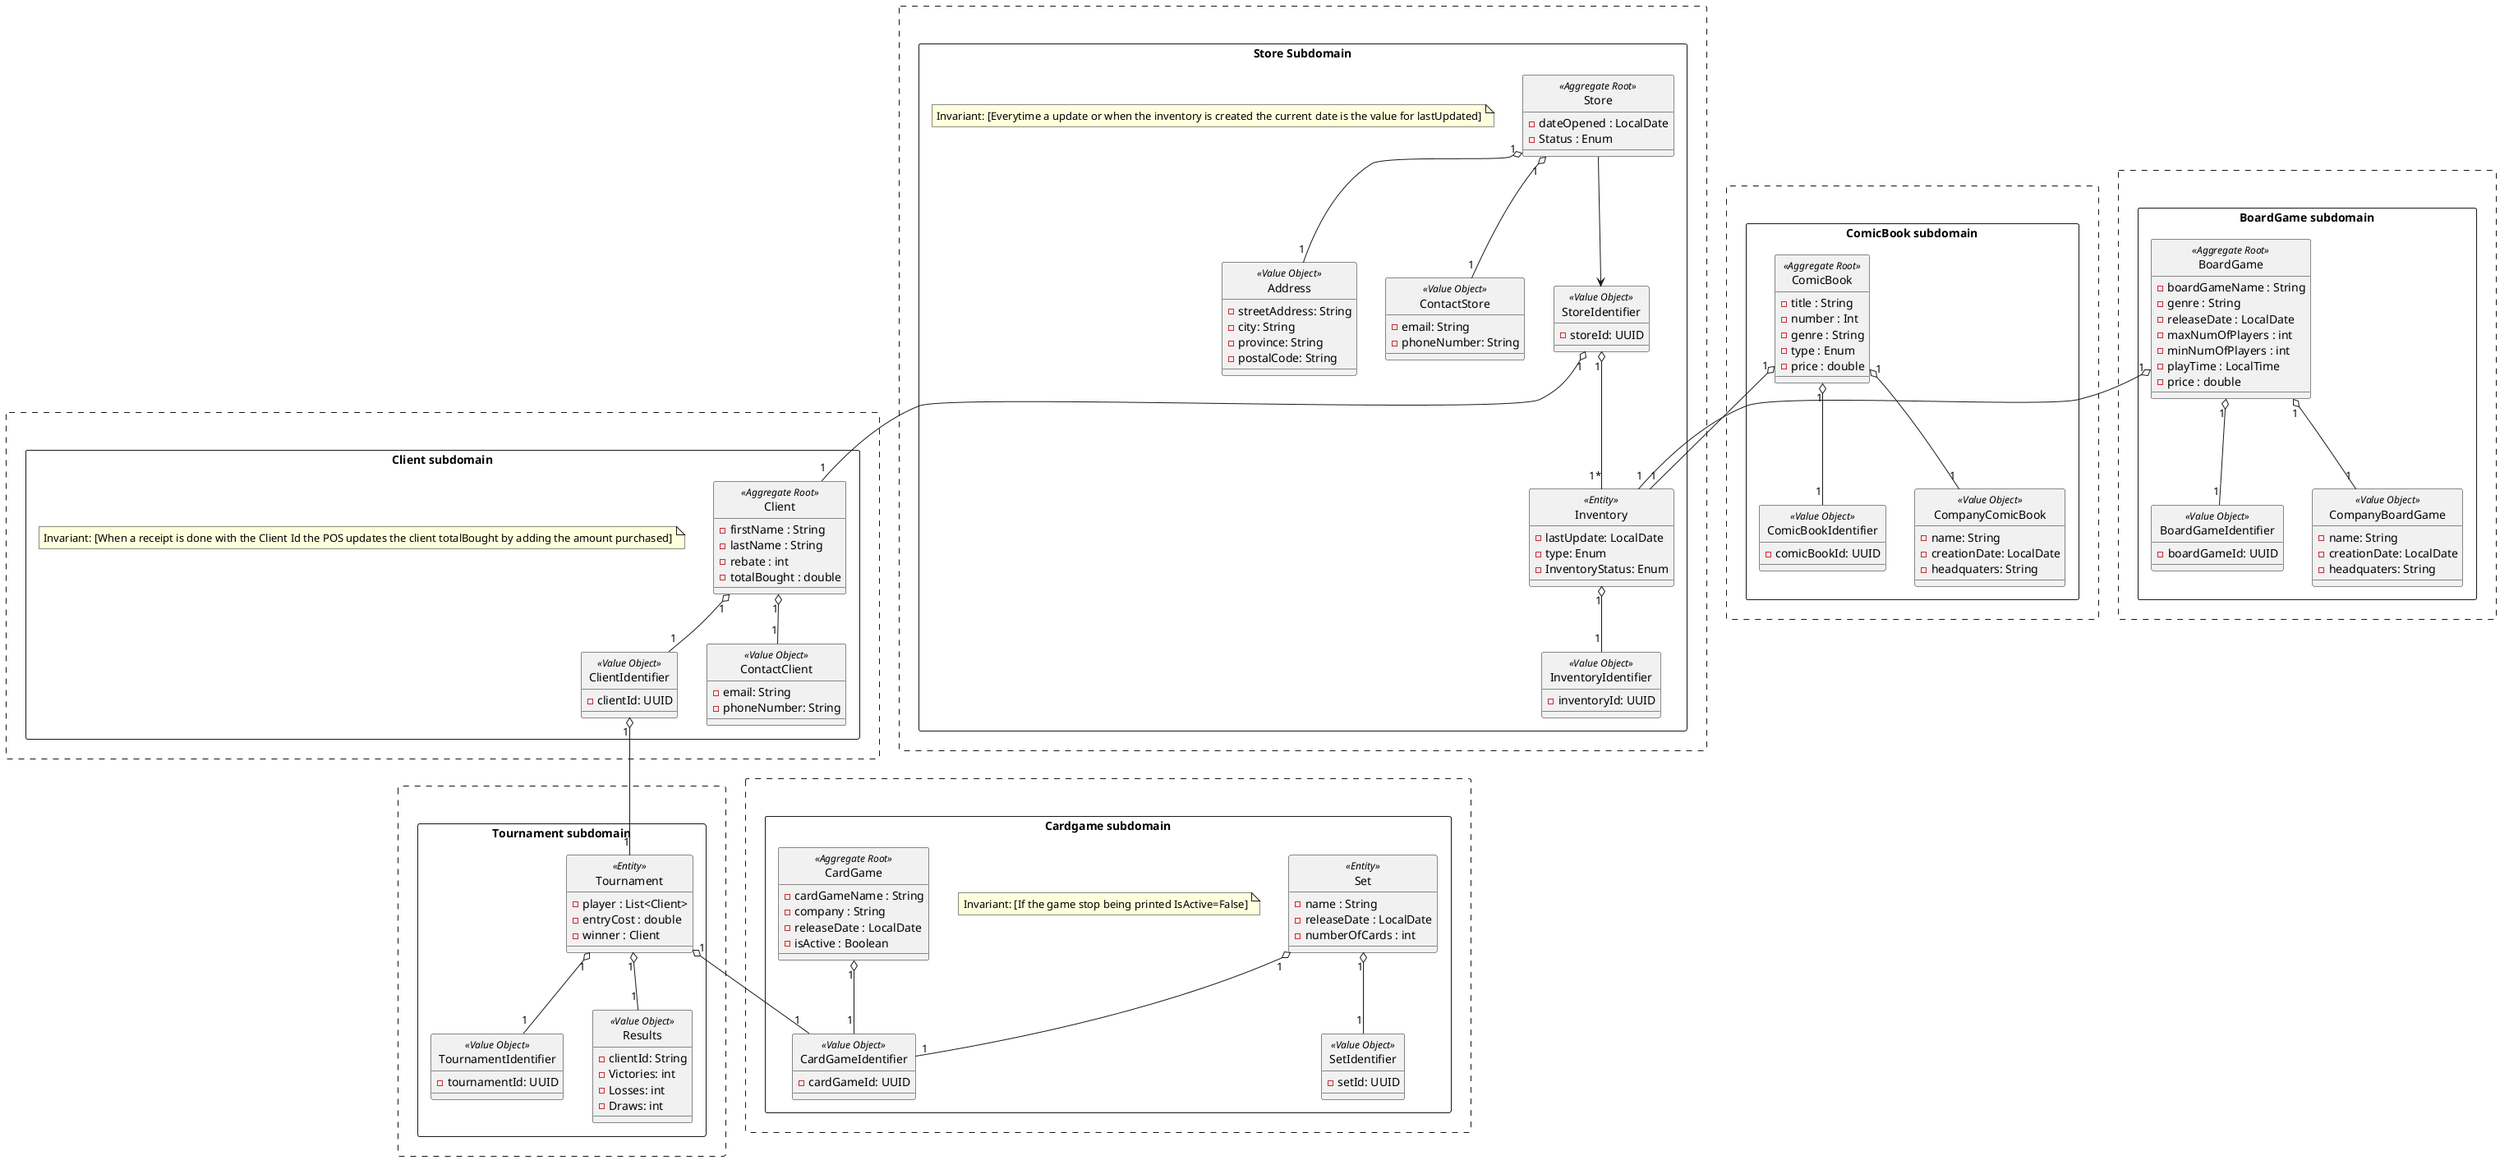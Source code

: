 @startuml
hide circle

!define ENTITY(entityName) class entityName << Entity >>
!define AGGREGATE_ROOT(aggregateRootName) class aggregateRootName << Aggregate Root >>
!define VALUE_OBJECT(valueObjectName) class valueObjectName << Value Object >>

rectangle " " as BoundedContextStore #line.dashed {
    rectangle "Store Subdomain"{
        ENTITY(Store) {
            -dateOpened : LocalDate
            -Status : Enum
        }



        VALUE_OBJECT(StoreIdentifier) {
            -storeId: UUID
        }

        VALUE_OBJECT(Address) {
            -streetAddress: String
            -city: String
            -province: String
            -postalCode: String
        }
        VALUE_OBJECT(ContactStore) {
                    -email: String
                    -phoneNumber: String
                }


     ENTITY(Inventory) {
                    -lastUpdate: LocalDate
                    -type: Enum
                    -InventoryStatus: Enum

                }

       VALUE_OBJECT(InventoryIdentifier) {
                            -inventoryId: UUID
                        }
        Store "1" o-- "1" Address
        Store "1" o-- "1" ContactStore
        Store --> StoreIdentifier

        Inventory "1" o-- "1" InventoryIdentifier

        StoreIdentifier "1" o-- "1*" Inventory
        AGGREGATE_ROOT(Store)
        note "Invariant: [Everytime a update or when the inventory is created the current date is the value for lastUpdated]" as inventoryInvariant1

    }
}
rectangle " " as BoundedContextClient #line.dashed {
    rectangle "Client subdomain"{
   AGGREGATE_ROOT(Client) {
            -firstName : String
            -lastName : String
            -rebate : int
            -totalBought : double
        }



        VALUE_OBJECT(ClientIdentifier) {
            -clientId: UUID
        }

        VALUE_OBJECT(ContactClient) {
                    -email: String
                    -phoneNumber: String
                }
        note "Invariant: [When a receipt is done with the Client Id the POS updates the client totalBought by adding the amount purchased]" as clientInvariant1


        StoreIdentifier "1" o-- "1" Client
        Client "1" o-- "1" ContactClient
        Client "1" o-- "1" ClientIdentifier
}
    }


    rectangle " " as BoundedContextTournament #line.dashed {
        rectangle "Tournament subdomain"{
       ENTITY(Tournament) {
                -player : List<Client>
                -entryCost : double
                -winner : Client
            }



            VALUE_OBJECT(TournamentIdentifier) {
                -tournamentId: UUID
            }

            VALUE_OBJECT(Results) {
                        -clientId: String
                        -Victories: int
                        -Losses: int
                        -Draws: int
                    }


        ClientIdentifier "1" o-- "1" "Tournament"
        Tournament "1" o-- "1" Results
        Tournament "1" o-- "1" TournamentIdentifier
    }
        }



    rectangle " " as BoundedContextCardGame #line.dashed {
        rectangle "Cardgame subdomain"{
       AGGREGATE_ROOT(CardGame) {
                -cardGameName : String
                -company : String
                -releaseDate : LocalDate
                -isActive : Boolean
            }

        note "Invariant: [If the game stop being printed IsActive=False]" as cardGameInvariant1


            VALUE_OBJECT(CardGameIdentifier) {
                -cardGameId: UUID
            }



            ENTITY(Set) {
                -name : String
                -releaseDate : LocalDate
                -numberOfCards : int
            }
            VALUE_OBJECT(SetIdentifier) {
                                    -setId: UUID
            }

            CardGame "1" o-- "1" CardGameIdentifier
            Set "1" o-- "1" CardGameIdentifier
            Set "1" o-- "1" SetIdentifier
            "Tournament" "1" o-- "1" CardGameIdentifier


        }
        }


        rectangle " " as BoundedContextComicBook #line.dashed {
                rectangle "ComicBook subdomain"{
               AGGREGATE_ROOT(ComicBook) {
                        -title : String
                        -number : Int
                        -genre : String
                        -type : Enum
                        -price : double
                    }



                    VALUE_OBJECT(ComicBookIdentifier) {
                        -comicBookId: UUID
                    }




                    VALUE_OBJECT(CompanyComicBook) {
                          -name: String
                          -creationDate: LocalDate
                          -headquaters: String
                    }

                    ComicBook "1" o-- "1" ComicBookIdentifier
                    ComicBook "1" o-- "1" CompanyComicBook

                    "ComicBook" "1" o-- "1" Inventory


                }
                }


 rectangle " " as BoundedContextBoardGame #line.dashed {
                rectangle "BoardGame subdomain"{
               AGGREGATE_ROOT(BoardGame) {
                        -boardGameName : String
                        -genre : String
                        -releaseDate : LocalDate
                        -maxNumOfPlayers : int
                        -minNumOfPlayers : int
                        -playTime : LocalTime
                        -price : double
                    }



                    VALUE_OBJECT(BoardGameIdentifier) {
                        -boardGameId: UUID
                    }




                    VALUE_OBJECT(CompanyBoardGame) {
                          -name: String
                          -creationDate: LocalDate
                          -headquaters: String
                    }

                    BoardGame "1" o-- "1" BoardGameIdentifier
                    BoardGame "1" o-- "1" CompanyBoardGame

                    "BoardGame" "1" o-- "1" Inventory


                }
                }



@enduml
